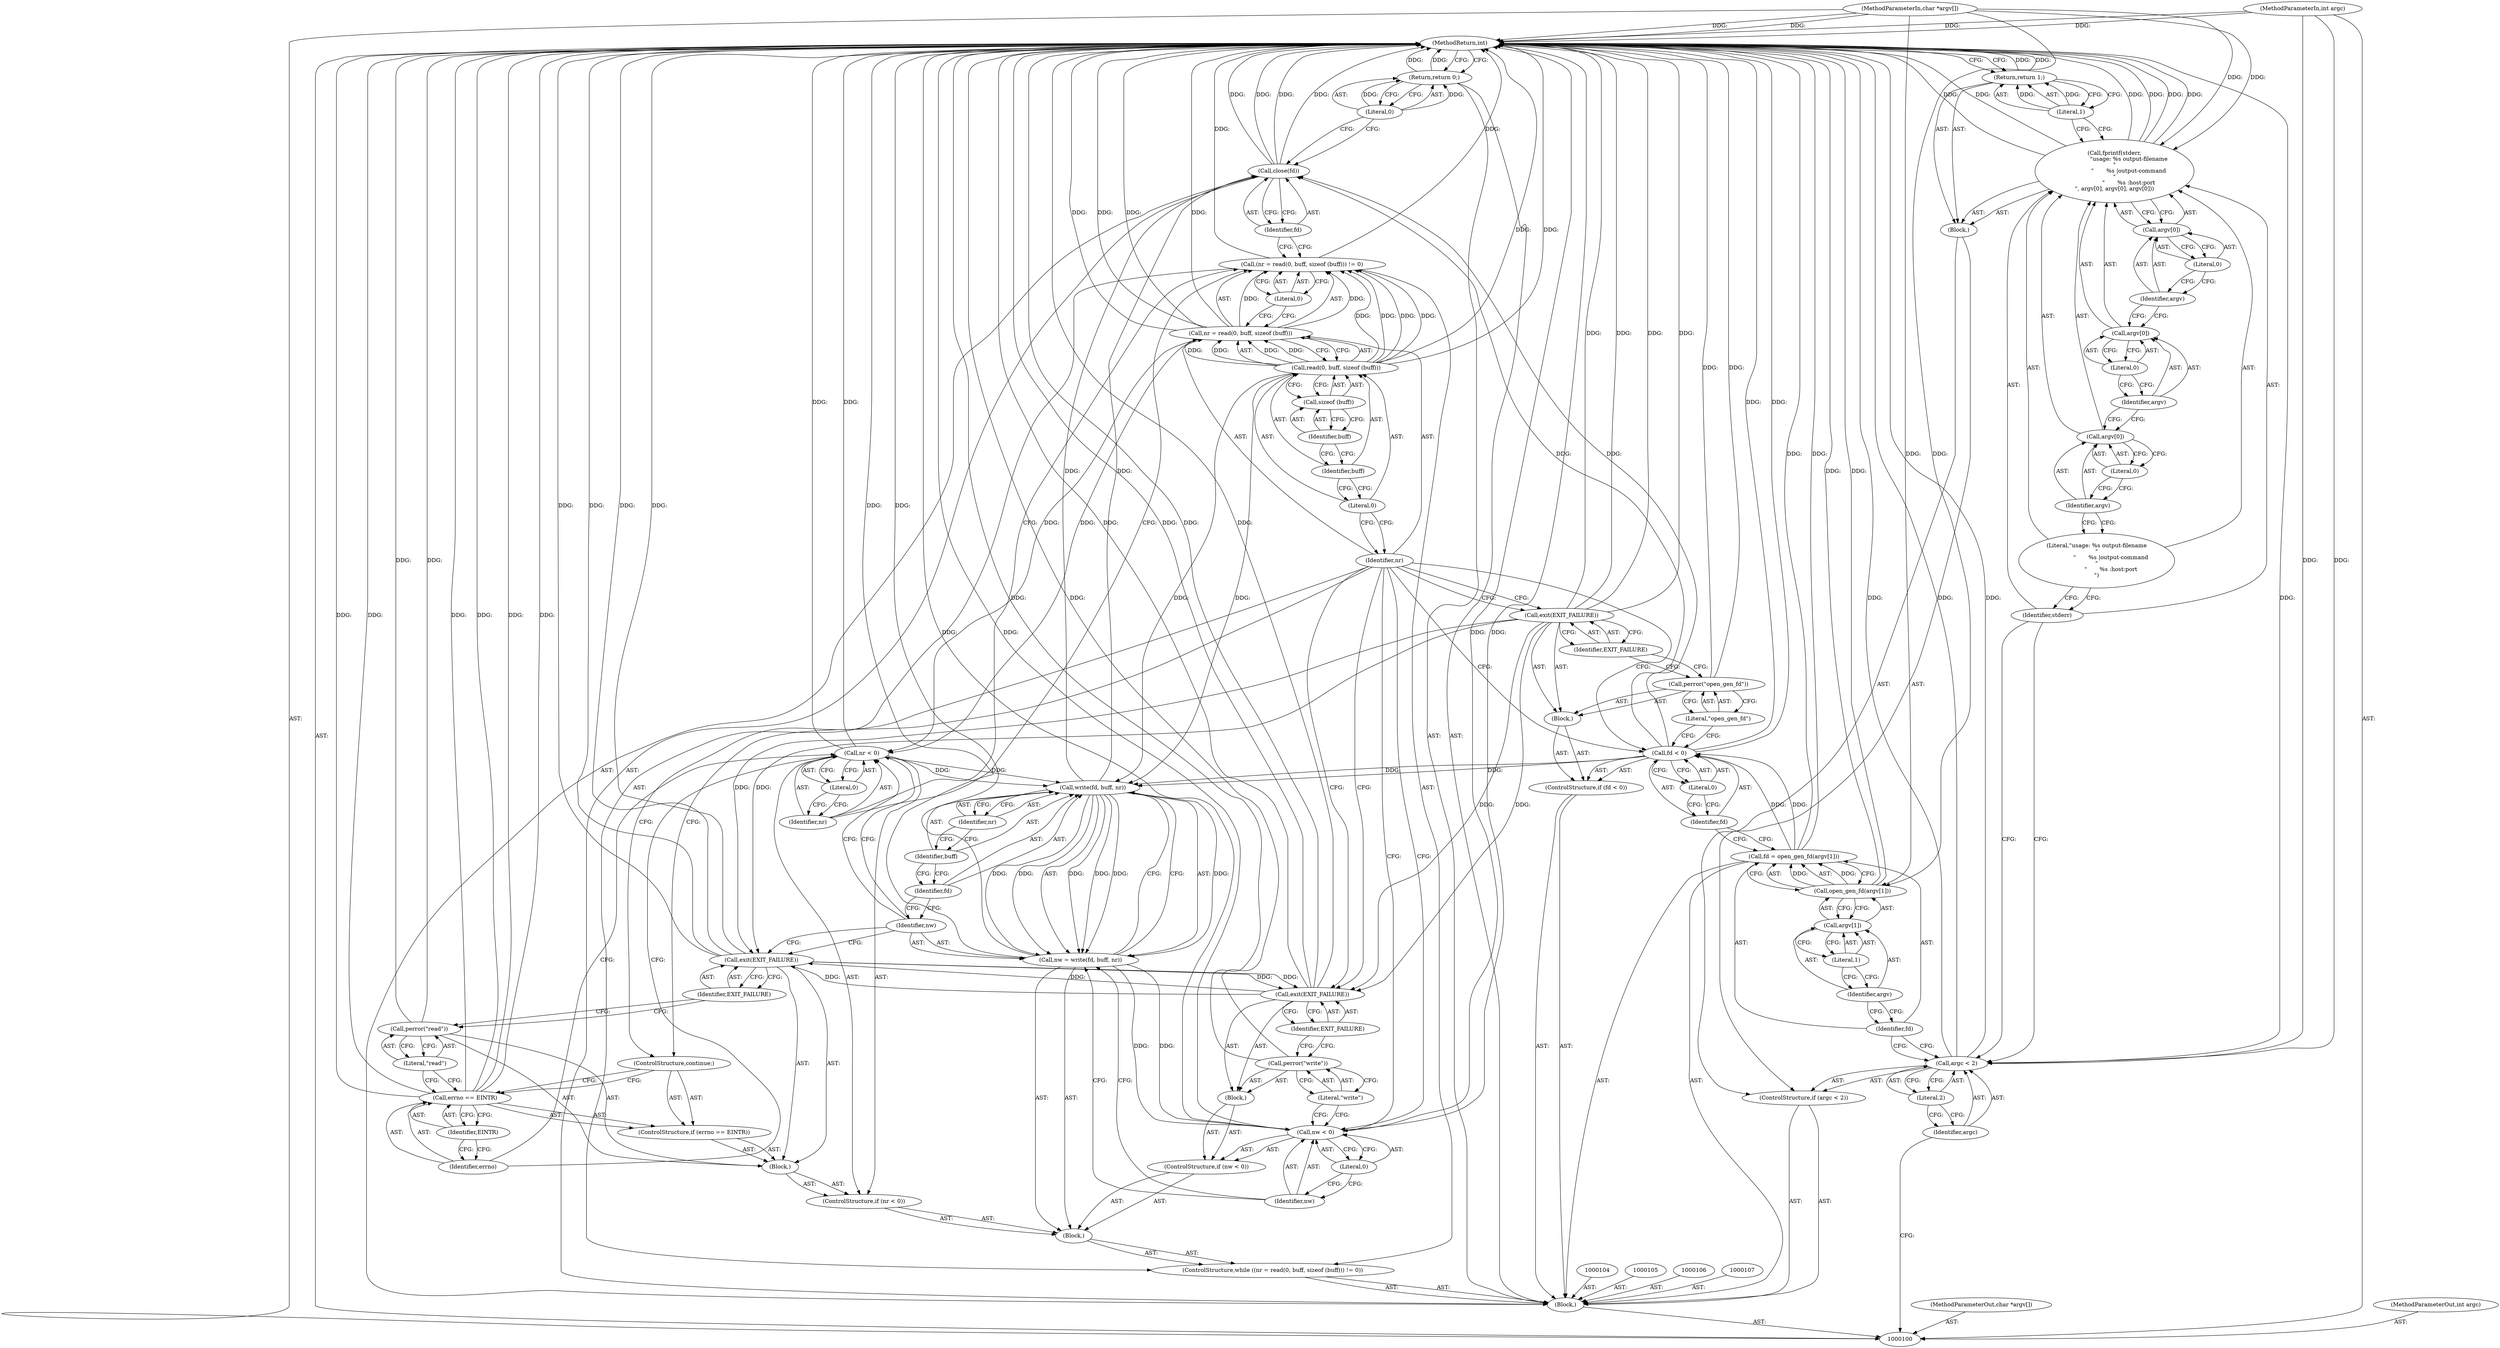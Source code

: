 digraph "0_boa_e139b87835994d007fbd64eead6c1455d7b8cf4e_3" {
"1000186" [label="(MethodReturn,int)"];
"1000102" [label="(MethodParameterIn,char *argv[])"];
"1000260" [label="(MethodParameterOut,char *argv[])"];
"1000101" [label="(MethodParameterIn,int argc)"];
"1000259" [label="(MethodParameterOut,int argc)"];
"1000126" [label="(Literal,1)"];
"1000125" [label="(Return,return 1;)"];
"1000130" [label="(Call,argv[1])"];
"1000131" [label="(Identifier,argv)"];
"1000132" [label="(Literal,1)"];
"1000127" [label="(Call,fd = open_gen_fd(argv[1]))"];
"1000128" [label="(Identifier,fd)"];
"1000129" [label="(Call,open_gen_fd(argv[1]))"];
"1000136" [label="(Literal,0)"];
"1000137" [label="(Block,)"];
"1000133" [label="(ControlStructure,if (fd < 0))"];
"1000134" [label="(Call,fd < 0)"];
"1000135" [label="(Identifier,fd)"];
"1000139" [label="(Literal,\"open_gen_fd\")"];
"1000138" [label="(Call,perror(\"open_gen_fd\"))"];
"1000141" [label="(Identifier,EXIT_FAILURE)"];
"1000140" [label="(Call,exit(EXIT_FAILURE))"];
"1000143" [label="(Call,(nr = read(0, buff, sizeof (buff))) != 0)"];
"1000144" [label="(Call,nr = read(0, buff, sizeof (buff)))"];
"1000145" [label="(Identifier,nr)"];
"1000146" [label="(Call,read(0, buff, sizeof (buff)))"];
"1000147" [label="(Literal,0)"];
"1000148" [label="(Identifier,buff)"];
"1000149" [label="(Call,sizeof (buff))"];
"1000150" [label="(Identifier,buff)"];
"1000142" [label="(ControlStructure,while ((nr = read(0, buff, sizeof (buff))) != 0))"];
"1000151" [label="(Literal,0)"];
"1000152" [label="(Block,)"];
"1000154" [label="(Call,nr < 0)"];
"1000155" [label="(Identifier,nr)"];
"1000156" [label="(Literal,0)"];
"1000157" [label="(Block,)"];
"1000153" [label="(ControlStructure,if (nr < 0))"];
"1000158" [label="(ControlStructure,if (errno == EINTR))"];
"1000159" [label="(Call,errno == EINTR)"];
"1000160" [label="(Identifier,errno)"];
"1000161" [label="(Identifier,EINTR)"];
"1000103" [label="(Block,)"];
"1000162" [label="(ControlStructure,continue;)"];
"1000163" [label="(Call,perror(\"read\"))"];
"1000164" [label="(Literal,\"read\")"];
"1000165" [label="(Call,exit(EXIT_FAILURE))"];
"1000166" [label="(Identifier,EXIT_FAILURE)"];
"1000169" [label="(Call,write(fd, buff, nr))"];
"1000170" [label="(Identifier,fd)"];
"1000171" [label="(Identifier,buff)"];
"1000172" [label="(Identifier,nr)"];
"1000167" [label="(Call,nw = write(fd, buff, nr))"];
"1000168" [label="(Identifier,nw)"];
"1000174" [label="(Call,nw < 0)"];
"1000175" [label="(Identifier,nw)"];
"1000176" [label="(Literal,0)"];
"1000177" [label="(Block,)"];
"1000173" [label="(ControlStructure,if (nw < 0))"];
"1000178" [label="(Call,perror(\"write\"))"];
"1000179" [label="(Literal,\"write\")"];
"1000180" [label="(Call,exit(EXIT_FAILURE))"];
"1000181" [label="(Identifier,EXIT_FAILURE)"];
"1000182" [label="(Call,close(fd))"];
"1000183" [label="(Identifier,fd)"];
"1000185" [label="(Literal,0)"];
"1000184" [label="(Return,return 0;)"];
"1000111" [label="(Literal,2)"];
"1000112" [label="(Block,)"];
"1000108" [label="(ControlStructure,if (argc < 2))"];
"1000109" [label="(Call,argc < 2)"];
"1000110" [label="(Identifier,argc)"];
"1000114" [label="(Identifier,stderr)"];
"1000113" [label="(Call,fprintf(stderr,\n                \"usage: %s output-filename\n\"\n                \"       %s |output-command\n\"\n                \"       %s :host:port\n\", argv[0], argv[0], argv[0]))"];
"1000115" [label="(Literal,\"usage: %s output-filename\n\"\n                \"       %s |output-command\n\"\n                \"       %s :host:port\n\")"];
"1000116" [label="(Call,argv[0])"];
"1000117" [label="(Identifier,argv)"];
"1000118" [label="(Literal,0)"];
"1000119" [label="(Call,argv[0])"];
"1000120" [label="(Identifier,argv)"];
"1000121" [label="(Literal,0)"];
"1000122" [label="(Call,argv[0])"];
"1000123" [label="(Identifier,argv)"];
"1000124" [label="(Literal,0)"];
"1000186" -> "1000100"  [label="AST: "];
"1000186" -> "1000125"  [label="CFG: "];
"1000186" -> "1000184"  [label="CFG: "];
"1000184" -> "1000186"  [label="DDG: "];
"1000125" -> "1000186"  [label="DDG: "];
"1000129" -> "1000186"  [label="DDG: "];
"1000167" -> "1000186"  [label="DDG: "];
"1000140" -> "1000186"  [label="DDG: "];
"1000140" -> "1000186"  [label="DDG: "];
"1000180" -> "1000186"  [label="DDG: "];
"1000180" -> "1000186"  [label="DDG: "];
"1000102" -> "1000186"  [label="DDG: "];
"1000154" -> "1000186"  [label="DDG: "];
"1000138" -> "1000186"  [label="DDG: "];
"1000113" -> "1000186"  [label="DDG: "];
"1000113" -> "1000186"  [label="DDG: "];
"1000113" -> "1000186"  [label="DDG: "];
"1000165" -> "1000186"  [label="DDG: "];
"1000165" -> "1000186"  [label="DDG: "];
"1000182" -> "1000186"  [label="DDG: "];
"1000182" -> "1000186"  [label="DDG: "];
"1000178" -> "1000186"  [label="DDG: "];
"1000159" -> "1000186"  [label="DDG: "];
"1000159" -> "1000186"  [label="DDG: "];
"1000159" -> "1000186"  [label="DDG: "];
"1000127" -> "1000186"  [label="DDG: "];
"1000134" -> "1000186"  [label="DDG: "];
"1000146" -> "1000186"  [label="DDG: "];
"1000101" -> "1000186"  [label="DDG: "];
"1000109" -> "1000186"  [label="DDG: "];
"1000109" -> "1000186"  [label="DDG: "];
"1000143" -> "1000186"  [label="DDG: "];
"1000144" -> "1000186"  [label="DDG: "];
"1000144" -> "1000186"  [label="DDG: "];
"1000163" -> "1000186"  [label="DDG: "];
"1000174" -> "1000186"  [label="DDG: "];
"1000174" -> "1000186"  [label="DDG: "];
"1000102" -> "1000100"  [label="AST: "];
"1000102" -> "1000186"  [label="DDG: "];
"1000102" -> "1000113"  [label="DDG: "];
"1000102" -> "1000129"  [label="DDG: "];
"1000260" -> "1000100"  [label="AST: "];
"1000101" -> "1000100"  [label="AST: "];
"1000101" -> "1000186"  [label="DDG: "];
"1000101" -> "1000109"  [label="DDG: "];
"1000259" -> "1000100"  [label="AST: "];
"1000126" -> "1000125"  [label="AST: "];
"1000126" -> "1000113"  [label="CFG: "];
"1000125" -> "1000126"  [label="CFG: "];
"1000126" -> "1000125"  [label="DDG: "];
"1000125" -> "1000112"  [label="AST: "];
"1000125" -> "1000126"  [label="CFG: "];
"1000126" -> "1000125"  [label="AST: "];
"1000186" -> "1000125"  [label="CFG: "];
"1000125" -> "1000186"  [label="DDG: "];
"1000126" -> "1000125"  [label="DDG: "];
"1000130" -> "1000129"  [label="AST: "];
"1000130" -> "1000132"  [label="CFG: "];
"1000131" -> "1000130"  [label="AST: "];
"1000132" -> "1000130"  [label="AST: "];
"1000129" -> "1000130"  [label="CFG: "];
"1000131" -> "1000130"  [label="AST: "];
"1000131" -> "1000128"  [label="CFG: "];
"1000132" -> "1000131"  [label="CFG: "];
"1000132" -> "1000130"  [label="AST: "];
"1000132" -> "1000131"  [label="CFG: "];
"1000130" -> "1000132"  [label="CFG: "];
"1000127" -> "1000103"  [label="AST: "];
"1000127" -> "1000129"  [label="CFG: "];
"1000128" -> "1000127"  [label="AST: "];
"1000129" -> "1000127"  [label="AST: "];
"1000135" -> "1000127"  [label="CFG: "];
"1000127" -> "1000186"  [label="DDG: "];
"1000129" -> "1000127"  [label="DDG: "];
"1000127" -> "1000134"  [label="DDG: "];
"1000128" -> "1000127"  [label="AST: "];
"1000128" -> "1000109"  [label="CFG: "];
"1000131" -> "1000128"  [label="CFG: "];
"1000129" -> "1000127"  [label="AST: "];
"1000129" -> "1000130"  [label="CFG: "];
"1000130" -> "1000129"  [label="AST: "];
"1000127" -> "1000129"  [label="CFG: "];
"1000129" -> "1000186"  [label="DDG: "];
"1000129" -> "1000127"  [label="DDG: "];
"1000102" -> "1000129"  [label="DDG: "];
"1000136" -> "1000134"  [label="AST: "];
"1000136" -> "1000135"  [label="CFG: "];
"1000134" -> "1000136"  [label="CFG: "];
"1000137" -> "1000133"  [label="AST: "];
"1000138" -> "1000137"  [label="AST: "];
"1000140" -> "1000137"  [label="AST: "];
"1000133" -> "1000103"  [label="AST: "];
"1000134" -> "1000133"  [label="AST: "];
"1000137" -> "1000133"  [label="AST: "];
"1000134" -> "1000133"  [label="AST: "];
"1000134" -> "1000136"  [label="CFG: "];
"1000135" -> "1000134"  [label="AST: "];
"1000136" -> "1000134"  [label="AST: "];
"1000139" -> "1000134"  [label="CFG: "];
"1000145" -> "1000134"  [label="CFG: "];
"1000134" -> "1000186"  [label="DDG: "];
"1000127" -> "1000134"  [label="DDG: "];
"1000134" -> "1000169"  [label="DDG: "];
"1000134" -> "1000182"  [label="DDG: "];
"1000135" -> "1000134"  [label="AST: "];
"1000135" -> "1000127"  [label="CFG: "];
"1000136" -> "1000135"  [label="CFG: "];
"1000139" -> "1000138"  [label="AST: "];
"1000139" -> "1000134"  [label="CFG: "];
"1000138" -> "1000139"  [label="CFG: "];
"1000138" -> "1000137"  [label="AST: "];
"1000138" -> "1000139"  [label="CFG: "];
"1000139" -> "1000138"  [label="AST: "];
"1000141" -> "1000138"  [label="CFG: "];
"1000138" -> "1000186"  [label="DDG: "];
"1000141" -> "1000140"  [label="AST: "];
"1000141" -> "1000138"  [label="CFG: "];
"1000140" -> "1000141"  [label="CFG: "];
"1000140" -> "1000137"  [label="AST: "];
"1000140" -> "1000141"  [label="CFG: "];
"1000141" -> "1000140"  [label="AST: "];
"1000145" -> "1000140"  [label="CFG: "];
"1000140" -> "1000186"  [label="DDG: "];
"1000140" -> "1000186"  [label="DDG: "];
"1000140" -> "1000165"  [label="DDG: "];
"1000140" -> "1000180"  [label="DDG: "];
"1000143" -> "1000142"  [label="AST: "];
"1000143" -> "1000151"  [label="CFG: "];
"1000144" -> "1000143"  [label="AST: "];
"1000151" -> "1000143"  [label="AST: "];
"1000155" -> "1000143"  [label="CFG: "];
"1000183" -> "1000143"  [label="CFG: "];
"1000143" -> "1000186"  [label="DDG: "];
"1000144" -> "1000143"  [label="DDG: "];
"1000146" -> "1000143"  [label="DDG: "];
"1000146" -> "1000143"  [label="DDG: "];
"1000144" -> "1000143"  [label="AST: "];
"1000144" -> "1000146"  [label="CFG: "];
"1000145" -> "1000144"  [label="AST: "];
"1000146" -> "1000144"  [label="AST: "];
"1000151" -> "1000144"  [label="CFG: "];
"1000144" -> "1000186"  [label="DDG: "];
"1000144" -> "1000186"  [label="DDG: "];
"1000144" -> "1000143"  [label="DDG: "];
"1000146" -> "1000144"  [label="DDG: "];
"1000146" -> "1000144"  [label="DDG: "];
"1000144" -> "1000154"  [label="DDG: "];
"1000145" -> "1000144"  [label="AST: "];
"1000145" -> "1000180"  [label="CFG: "];
"1000145" -> "1000174"  [label="CFG: "];
"1000145" -> "1000162"  [label="CFG: "];
"1000145" -> "1000140"  [label="CFG: "];
"1000145" -> "1000134"  [label="CFG: "];
"1000147" -> "1000145"  [label="CFG: "];
"1000146" -> "1000144"  [label="AST: "];
"1000146" -> "1000149"  [label="CFG: "];
"1000147" -> "1000146"  [label="AST: "];
"1000148" -> "1000146"  [label="AST: "];
"1000149" -> "1000146"  [label="AST: "];
"1000144" -> "1000146"  [label="CFG: "];
"1000146" -> "1000186"  [label="DDG: "];
"1000146" -> "1000143"  [label="DDG: "];
"1000146" -> "1000143"  [label="DDG: "];
"1000146" -> "1000144"  [label="DDG: "];
"1000146" -> "1000144"  [label="DDG: "];
"1000146" -> "1000169"  [label="DDG: "];
"1000147" -> "1000146"  [label="AST: "];
"1000147" -> "1000145"  [label="CFG: "];
"1000148" -> "1000147"  [label="CFG: "];
"1000148" -> "1000146"  [label="AST: "];
"1000148" -> "1000147"  [label="CFG: "];
"1000150" -> "1000148"  [label="CFG: "];
"1000149" -> "1000146"  [label="AST: "];
"1000149" -> "1000150"  [label="CFG: "];
"1000150" -> "1000149"  [label="AST: "];
"1000146" -> "1000149"  [label="CFG: "];
"1000150" -> "1000149"  [label="AST: "];
"1000150" -> "1000148"  [label="CFG: "];
"1000149" -> "1000150"  [label="CFG: "];
"1000142" -> "1000103"  [label="AST: "];
"1000143" -> "1000142"  [label="AST: "];
"1000152" -> "1000142"  [label="AST: "];
"1000151" -> "1000143"  [label="AST: "];
"1000151" -> "1000144"  [label="CFG: "];
"1000143" -> "1000151"  [label="CFG: "];
"1000152" -> "1000142"  [label="AST: "];
"1000153" -> "1000152"  [label="AST: "];
"1000167" -> "1000152"  [label="AST: "];
"1000173" -> "1000152"  [label="AST: "];
"1000154" -> "1000153"  [label="AST: "];
"1000154" -> "1000156"  [label="CFG: "];
"1000155" -> "1000154"  [label="AST: "];
"1000156" -> "1000154"  [label="AST: "];
"1000160" -> "1000154"  [label="CFG: "];
"1000168" -> "1000154"  [label="CFG: "];
"1000154" -> "1000186"  [label="DDG: "];
"1000144" -> "1000154"  [label="DDG: "];
"1000154" -> "1000169"  [label="DDG: "];
"1000155" -> "1000154"  [label="AST: "];
"1000155" -> "1000143"  [label="CFG: "];
"1000156" -> "1000155"  [label="CFG: "];
"1000156" -> "1000154"  [label="AST: "];
"1000156" -> "1000155"  [label="CFG: "];
"1000154" -> "1000156"  [label="CFG: "];
"1000157" -> "1000153"  [label="AST: "];
"1000158" -> "1000157"  [label="AST: "];
"1000163" -> "1000157"  [label="AST: "];
"1000165" -> "1000157"  [label="AST: "];
"1000153" -> "1000152"  [label="AST: "];
"1000154" -> "1000153"  [label="AST: "];
"1000157" -> "1000153"  [label="AST: "];
"1000158" -> "1000157"  [label="AST: "];
"1000159" -> "1000158"  [label="AST: "];
"1000162" -> "1000158"  [label="AST: "];
"1000159" -> "1000158"  [label="AST: "];
"1000159" -> "1000161"  [label="CFG: "];
"1000160" -> "1000159"  [label="AST: "];
"1000161" -> "1000159"  [label="AST: "];
"1000162" -> "1000159"  [label="CFG: "];
"1000164" -> "1000159"  [label="CFG: "];
"1000159" -> "1000186"  [label="DDG: "];
"1000159" -> "1000186"  [label="DDG: "];
"1000159" -> "1000186"  [label="DDG: "];
"1000160" -> "1000159"  [label="AST: "];
"1000160" -> "1000154"  [label="CFG: "];
"1000161" -> "1000160"  [label="CFG: "];
"1000161" -> "1000159"  [label="AST: "];
"1000161" -> "1000160"  [label="CFG: "];
"1000159" -> "1000161"  [label="CFG: "];
"1000103" -> "1000100"  [label="AST: "];
"1000104" -> "1000103"  [label="AST: "];
"1000105" -> "1000103"  [label="AST: "];
"1000106" -> "1000103"  [label="AST: "];
"1000107" -> "1000103"  [label="AST: "];
"1000108" -> "1000103"  [label="AST: "];
"1000127" -> "1000103"  [label="AST: "];
"1000133" -> "1000103"  [label="AST: "];
"1000142" -> "1000103"  [label="AST: "];
"1000182" -> "1000103"  [label="AST: "];
"1000184" -> "1000103"  [label="AST: "];
"1000162" -> "1000158"  [label="AST: "];
"1000162" -> "1000159"  [label="CFG: "];
"1000145" -> "1000162"  [label="CFG: "];
"1000163" -> "1000157"  [label="AST: "];
"1000163" -> "1000164"  [label="CFG: "];
"1000164" -> "1000163"  [label="AST: "];
"1000166" -> "1000163"  [label="CFG: "];
"1000163" -> "1000186"  [label="DDG: "];
"1000164" -> "1000163"  [label="AST: "];
"1000164" -> "1000159"  [label="CFG: "];
"1000163" -> "1000164"  [label="CFG: "];
"1000165" -> "1000157"  [label="AST: "];
"1000165" -> "1000166"  [label="CFG: "];
"1000166" -> "1000165"  [label="AST: "];
"1000168" -> "1000165"  [label="CFG: "];
"1000165" -> "1000186"  [label="DDG: "];
"1000165" -> "1000186"  [label="DDG: "];
"1000140" -> "1000165"  [label="DDG: "];
"1000180" -> "1000165"  [label="DDG: "];
"1000165" -> "1000180"  [label="DDG: "];
"1000166" -> "1000165"  [label="AST: "];
"1000166" -> "1000163"  [label="CFG: "];
"1000165" -> "1000166"  [label="CFG: "];
"1000169" -> "1000167"  [label="AST: "];
"1000169" -> "1000172"  [label="CFG: "];
"1000170" -> "1000169"  [label="AST: "];
"1000171" -> "1000169"  [label="AST: "];
"1000172" -> "1000169"  [label="AST: "];
"1000167" -> "1000169"  [label="CFG: "];
"1000169" -> "1000167"  [label="DDG: "];
"1000169" -> "1000167"  [label="DDG: "];
"1000169" -> "1000167"  [label="DDG: "];
"1000134" -> "1000169"  [label="DDG: "];
"1000146" -> "1000169"  [label="DDG: "];
"1000154" -> "1000169"  [label="DDG: "];
"1000169" -> "1000182"  [label="DDG: "];
"1000170" -> "1000169"  [label="AST: "];
"1000170" -> "1000168"  [label="CFG: "];
"1000171" -> "1000170"  [label="CFG: "];
"1000171" -> "1000169"  [label="AST: "];
"1000171" -> "1000170"  [label="CFG: "];
"1000172" -> "1000171"  [label="CFG: "];
"1000172" -> "1000169"  [label="AST: "];
"1000172" -> "1000171"  [label="CFG: "];
"1000169" -> "1000172"  [label="CFG: "];
"1000167" -> "1000152"  [label="AST: "];
"1000167" -> "1000169"  [label="CFG: "];
"1000168" -> "1000167"  [label="AST: "];
"1000169" -> "1000167"  [label="AST: "];
"1000175" -> "1000167"  [label="CFG: "];
"1000167" -> "1000186"  [label="DDG: "];
"1000169" -> "1000167"  [label="DDG: "];
"1000169" -> "1000167"  [label="DDG: "];
"1000169" -> "1000167"  [label="DDG: "];
"1000167" -> "1000174"  [label="DDG: "];
"1000168" -> "1000167"  [label="AST: "];
"1000168" -> "1000165"  [label="CFG: "];
"1000168" -> "1000154"  [label="CFG: "];
"1000170" -> "1000168"  [label="CFG: "];
"1000174" -> "1000173"  [label="AST: "];
"1000174" -> "1000176"  [label="CFG: "];
"1000175" -> "1000174"  [label="AST: "];
"1000176" -> "1000174"  [label="AST: "];
"1000145" -> "1000174"  [label="CFG: "];
"1000179" -> "1000174"  [label="CFG: "];
"1000174" -> "1000186"  [label="DDG: "];
"1000174" -> "1000186"  [label="DDG: "];
"1000167" -> "1000174"  [label="DDG: "];
"1000175" -> "1000174"  [label="AST: "];
"1000175" -> "1000167"  [label="CFG: "];
"1000176" -> "1000175"  [label="CFG: "];
"1000176" -> "1000174"  [label="AST: "];
"1000176" -> "1000175"  [label="CFG: "];
"1000174" -> "1000176"  [label="CFG: "];
"1000177" -> "1000173"  [label="AST: "];
"1000178" -> "1000177"  [label="AST: "];
"1000180" -> "1000177"  [label="AST: "];
"1000173" -> "1000152"  [label="AST: "];
"1000174" -> "1000173"  [label="AST: "];
"1000177" -> "1000173"  [label="AST: "];
"1000178" -> "1000177"  [label="AST: "];
"1000178" -> "1000179"  [label="CFG: "];
"1000179" -> "1000178"  [label="AST: "];
"1000181" -> "1000178"  [label="CFG: "];
"1000178" -> "1000186"  [label="DDG: "];
"1000179" -> "1000178"  [label="AST: "];
"1000179" -> "1000174"  [label="CFG: "];
"1000178" -> "1000179"  [label="CFG: "];
"1000180" -> "1000177"  [label="AST: "];
"1000180" -> "1000181"  [label="CFG: "];
"1000181" -> "1000180"  [label="AST: "];
"1000145" -> "1000180"  [label="CFG: "];
"1000180" -> "1000186"  [label="DDG: "];
"1000180" -> "1000186"  [label="DDG: "];
"1000180" -> "1000165"  [label="DDG: "];
"1000140" -> "1000180"  [label="DDG: "];
"1000165" -> "1000180"  [label="DDG: "];
"1000181" -> "1000180"  [label="AST: "];
"1000181" -> "1000178"  [label="CFG: "];
"1000180" -> "1000181"  [label="CFG: "];
"1000182" -> "1000103"  [label="AST: "];
"1000182" -> "1000183"  [label="CFG: "];
"1000183" -> "1000182"  [label="AST: "];
"1000185" -> "1000182"  [label="CFG: "];
"1000182" -> "1000186"  [label="DDG: "];
"1000182" -> "1000186"  [label="DDG: "];
"1000134" -> "1000182"  [label="DDG: "];
"1000169" -> "1000182"  [label="DDG: "];
"1000183" -> "1000182"  [label="AST: "];
"1000183" -> "1000143"  [label="CFG: "];
"1000182" -> "1000183"  [label="CFG: "];
"1000185" -> "1000184"  [label="AST: "];
"1000185" -> "1000182"  [label="CFG: "];
"1000184" -> "1000185"  [label="CFG: "];
"1000185" -> "1000184"  [label="DDG: "];
"1000184" -> "1000103"  [label="AST: "];
"1000184" -> "1000185"  [label="CFG: "];
"1000185" -> "1000184"  [label="AST: "];
"1000186" -> "1000184"  [label="CFG: "];
"1000184" -> "1000186"  [label="DDG: "];
"1000185" -> "1000184"  [label="DDG: "];
"1000111" -> "1000109"  [label="AST: "];
"1000111" -> "1000110"  [label="CFG: "];
"1000109" -> "1000111"  [label="CFG: "];
"1000112" -> "1000108"  [label="AST: "];
"1000113" -> "1000112"  [label="AST: "];
"1000125" -> "1000112"  [label="AST: "];
"1000108" -> "1000103"  [label="AST: "];
"1000109" -> "1000108"  [label="AST: "];
"1000112" -> "1000108"  [label="AST: "];
"1000109" -> "1000108"  [label="AST: "];
"1000109" -> "1000111"  [label="CFG: "];
"1000110" -> "1000109"  [label="AST: "];
"1000111" -> "1000109"  [label="AST: "];
"1000114" -> "1000109"  [label="CFG: "];
"1000128" -> "1000109"  [label="CFG: "];
"1000109" -> "1000186"  [label="DDG: "];
"1000109" -> "1000186"  [label="DDG: "];
"1000101" -> "1000109"  [label="DDG: "];
"1000110" -> "1000109"  [label="AST: "];
"1000110" -> "1000100"  [label="CFG: "];
"1000111" -> "1000110"  [label="CFG: "];
"1000114" -> "1000113"  [label="AST: "];
"1000114" -> "1000109"  [label="CFG: "];
"1000115" -> "1000114"  [label="CFG: "];
"1000113" -> "1000112"  [label="AST: "];
"1000113" -> "1000122"  [label="CFG: "];
"1000114" -> "1000113"  [label="AST: "];
"1000115" -> "1000113"  [label="AST: "];
"1000116" -> "1000113"  [label="AST: "];
"1000119" -> "1000113"  [label="AST: "];
"1000122" -> "1000113"  [label="AST: "];
"1000126" -> "1000113"  [label="CFG: "];
"1000113" -> "1000186"  [label="DDG: "];
"1000113" -> "1000186"  [label="DDG: "];
"1000113" -> "1000186"  [label="DDG: "];
"1000102" -> "1000113"  [label="DDG: "];
"1000115" -> "1000113"  [label="AST: "];
"1000115" -> "1000114"  [label="CFG: "];
"1000117" -> "1000115"  [label="CFG: "];
"1000116" -> "1000113"  [label="AST: "];
"1000116" -> "1000118"  [label="CFG: "];
"1000117" -> "1000116"  [label="AST: "];
"1000118" -> "1000116"  [label="AST: "];
"1000120" -> "1000116"  [label="CFG: "];
"1000117" -> "1000116"  [label="AST: "];
"1000117" -> "1000115"  [label="CFG: "];
"1000118" -> "1000117"  [label="CFG: "];
"1000118" -> "1000116"  [label="AST: "];
"1000118" -> "1000117"  [label="CFG: "];
"1000116" -> "1000118"  [label="CFG: "];
"1000119" -> "1000113"  [label="AST: "];
"1000119" -> "1000121"  [label="CFG: "];
"1000120" -> "1000119"  [label="AST: "];
"1000121" -> "1000119"  [label="AST: "];
"1000123" -> "1000119"  [label="CFG: "];
"1000120" -> "1000119"  [label="AST: "];
"1000120" -> "1000116"  [label="CFG: "];
"1000121" -> "1000120"  [label="CFG: "];
"1000121" -> "1000119"  [label="AST: "];
"1000121" -> "1000120"  [label="CFG: "];
"1000119" -> "1000121"  [label="CFG: "];
"1000122" -> "1000113"  [label="AST: "];
"1000122" -> "1000124"  [label="CFG: "];
"1000123" -> "1000122"  [label="AST: "];
"1000124" -> "1000122"  [label="AST: "];
"1000113" -> "1000122"  [label="CFG: "];
"1000123" -> "1000122"  [label="AST: "];
"1000123" -> "1000119"  [label="CFG: "];
"1000124" -> "1000123"  [label="CFG: "];
"1000124" -> "1000122"  [label="AST: "];
"1000124" -> "1000123"  [label="CFG: "];
"1000122" -> "1000124"  [label="CFG: "];
}
